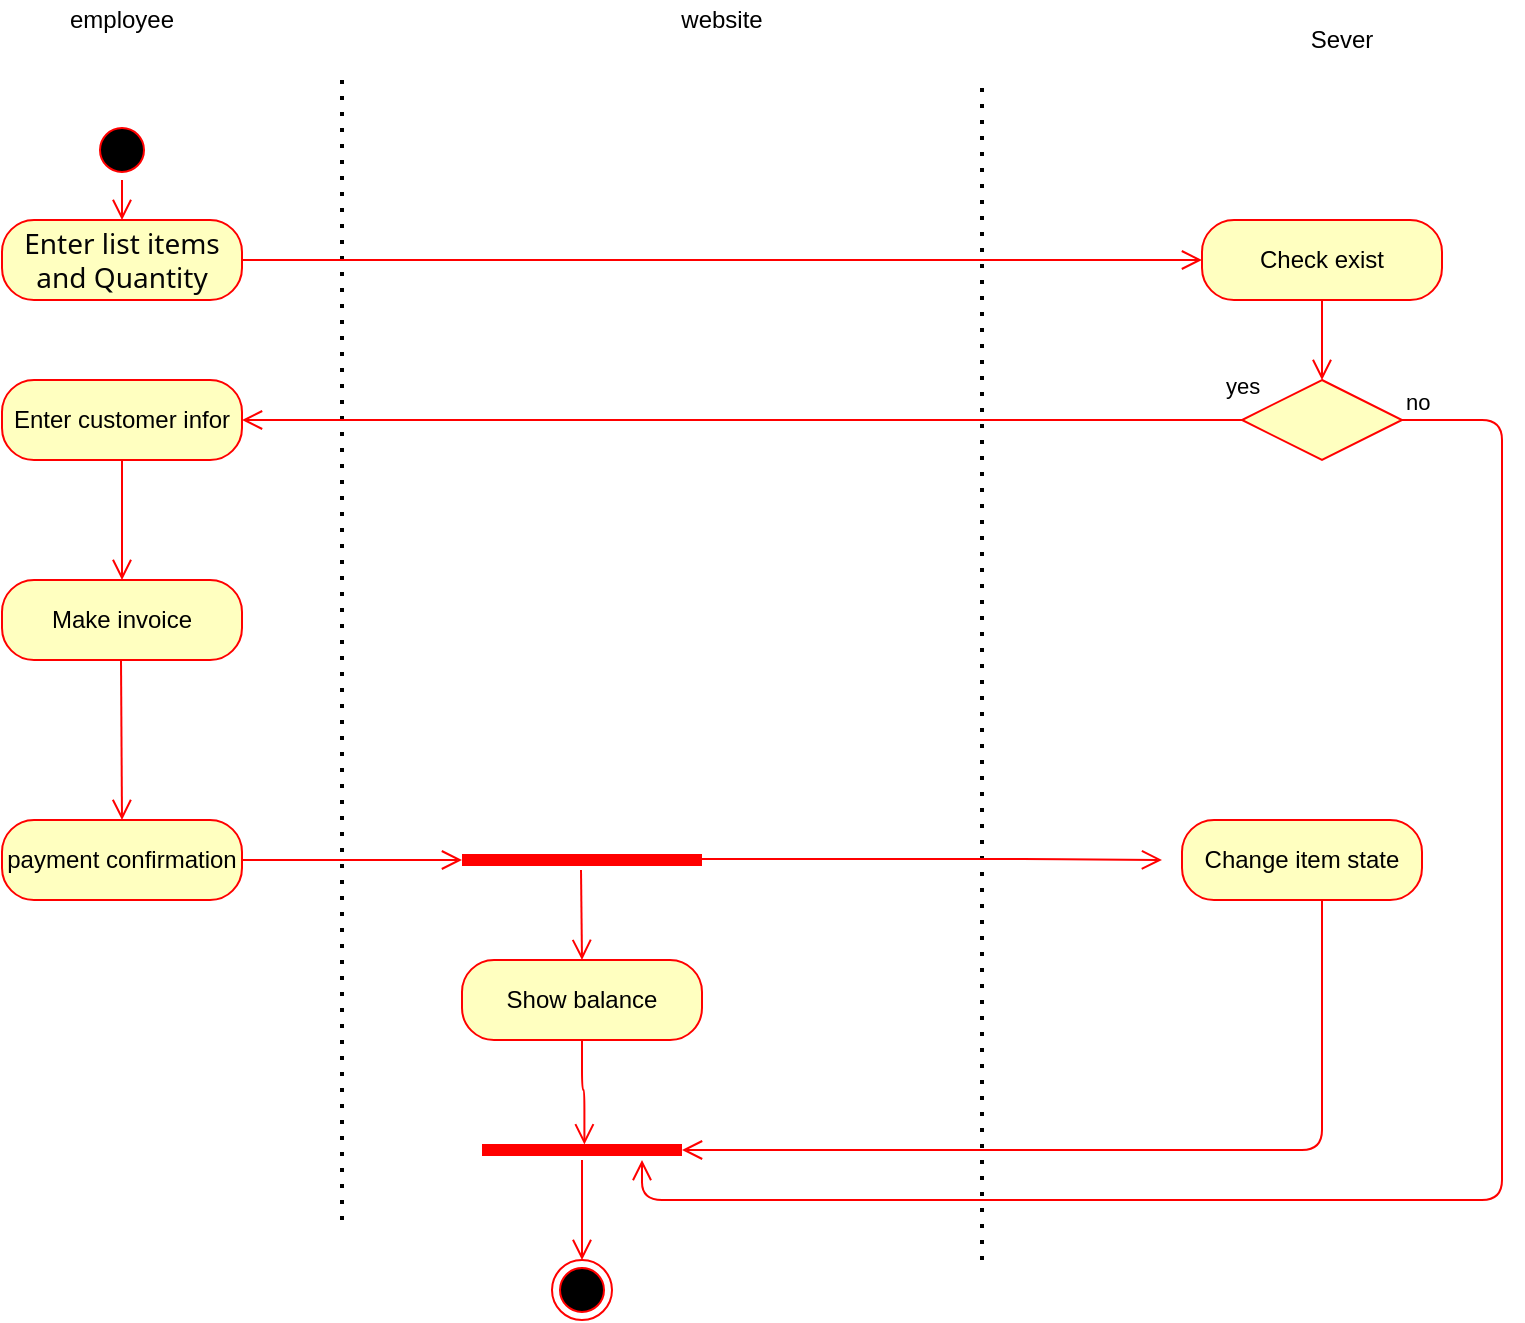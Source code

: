 <mxfile version="15.7.0" type="github"><diagram id="DfUSsbqOiPL4JeTVwAV9" name="Page-1"><mxGraphModel dx="1038" dy="556" grid="1" gridSize="10" guides="1" tooltips="1" connect="1" arrows="1" fold="1" page="1" pageScale="1" pageWidth="850" pageHeight="1100" math="0" shadow="0"><root><mxCell id="0"/><mxCell id="1" parent="0"/><mxCell id="3ZJ-vJ2aTP3olyfHCWVw-1" value="" style="endArrow=none;dashed=1;html=1;dashPattern=1 3;strokeWidth=2;" parent="1" edge="1"><mxGeometry width="50" height="50" relative="1" as="geometry"><mxPoint x="200" y="650" as="sourcePoint"/><mxPoint x="200" y="80" as="targetPoint"/></mxGeometry></mxCell><mxCell id="3ZJ-vJ2aTP3olyfHCWVw-2" value="" style="endArrow=none;dashed=1;html=1;dashPattern=1 3;strokeWidth=2;" parent="1" edge="1"><mxGeometry width="50" height="50" relative="1" as="geometry"><mxPoint x="520" y="670" as="sourcePoint"/><mxPoint x="520" y="80" as="targetPoint"/></mxGeometry></mxCell><mxCell id="3ZJ-vJ2aTP3olyfHCWVw-3" value="employee" style="text;html=1;strokeColor=none;fillColor=none;align=center;verticalAlign=middle;whiteSpace=wrap;rounded=0;" parent="1" vertex="1"><mxGeometry x="70" y="40" width="40" height="20" as="geometry"/></mxCell><mxCell id="3ZJ-vJ2aTP3olyfHCWVw-4" value="website" style="text;html=1;strokeColor=none;fillColor=none;align=center;verticalAlign=middle;whiteSpace=wrap;rounded=0;" parent="1" vertex="1"><mxGeometry x="370" y="40" width="40" height="20" as="geometry"/></mxCell><mxCell id="3ZJ-vJ2aTP3olyfHCWVw-5" value="Sever" style="text;html=1;strokeColor=none;fillColor=none;align=center;verticalAlign=middle;whiteSpace=wrap;rounded=0;" parent="1" vertex="1"><mxGeometry x="680" y="50" width="40" height="20" as="geometry"/></mxCell><mxCell id="3ZJ-vJ2aTP3olyfHCWVw-8" value="" style="ellipse;html=1;shape=startState;fillColor=#000000;strokeColor=#ff0000;" parent="1" vertex="1"><mxGeometry x="75" y="100" width="30" height="30" as="geometry"/></mxCell><mxCell id="3ZJ-vJ2aTP3olyfHCWVw-9" value="" style="edgeStyle=orthogonalEdgeStyle;html=1;verticalAlign=bottom;endArrow=open;endSize=8;strokeColor=#ff0000;entryX=0.5;entryY=0;entryDx=0;entryDy=0;" parent="1" source="3ZJ-vJ2aTP3olyfHCWVw-8" target="3ZJ-vJ2aTP3olyfHCWVw-11" edge="1"><mxGeometry relative="1" as="geometry"><mxPoint x="90" y="190" as="targetPoint"/></mxGeometry></mxCell><mxCell id="3ZJ-vJ2aTP3olyfHCWVw-11" value="&lt;div&gt;&lt;font color=&quot;#050505&quot; face=&quot;Segoe UI Historic, Segoe UI, Helvetica, Arial, sans-serif&quot; style=&quot;font-size: 14px&quot;&gt;Enter list items and Quantity&lt;/font&gt;&lt;br&gt;&lt;/div&gt;" style="rounded=1;whiteSpace=wrap;html=1;arcSize=40;fontColor=#000000;fillColor=#ffffc0;strokeColor=#ff0000;shadow=0;glass=0;sketch=0;" parent="1" vertex="1"><mxGeometry x="30" y="150" width="120" height="40" as="geometry"/></mxCell><mxCell id="3ZJ-vJ2aTP3olyfHCWVw-13" value="Check exist" style="rounded=1;whiteSpace=wrap;html=1;arcSize=40;fontColor=#000000;fillColor=#ffffc0;strokeColor=#ff0000;shadow=0;glass=0;sketch=0;" parent="1" vertex="1"><mxGeometry x="630" y="150" width="120" height="40" as="geometry"/></mxCell><mxCell id="3ZJ-vJ2aTP3olyfHCWVw-14" value="" style="edgeStyle=orthogonalEdgeStyle;html=1;verticalAlign=bottom;endArrow=open;endSize=8;strokeColor=#ff0000;entryX=0.5;entryY=0;entryDx=0;entryDy=0;" parent="1" source="3ZJ-vJ2aTP3olyfHCWVw-13" target="3ZJ-vJ2aTP3olyfHCWVw-15" edge="1"><mxGeometry relative="1" as="geometry"><mxPoint x="690" y="280" as="targetPoint"/></mxGeometry></mxCell><mxCell id="3ZJ-vJ2aTP3olyfHCWVw-15" value="" style="rhombus;whiteSpace=wrap;html=1;fillColor=#ffffc0;strokeColor=#ff0000;rounded=0;shadow=0;glass=0;sketch=0;" parent="1" vertex="1"><mxGeometry x="650" y="230" width="80" height="40" as="geometry"/></mxCell><mxCell id="3ZJ-vJ2aTP3olyfHCWVw-16" value="no" style="edgeStyle=orthogonalEdgeStyle;html=1;align=left;verticalAlign=bottom;endArrow=open;endSize=8;strokeColor=#ff0000;" parent="1" source="3ZJ-vJ2aTP3olyfHCWVw-15" edge="1"><mxGeometry x="-1" relative="1" as="geometry"><mxPoint x="350" y="620" as="targetPoint"/><Array as="points"><mxPoint x="780" y="250"/><mxPoint x="780" y="640"/></Array></mxGeometry></mxCell><mxCell id="3ZJ-vJ2aTP3olyfHCWVw-17" value="yes" style="edgeStyle=orthogonalEdgeStyle;html=1;align=left;verticalAlign=top;endArrow=open;endSize=8;strokeColor=#ff0000;" parent="1" source="3ZJ-vJ2aTP3olyfHCWVw-15" edge="1"><mxGeometry x="-0.96" y="-30" relative="1" as="geometry"><mxPoint x="150" y="250" as="targetPoint"/><mxPoint as="offset"/></mxGeometry></mxCell><mxCell id="3ZJ-vJ2aTP3olyfHCWVw-19" value="" style="edgeStyle=orthogonalEdgeStyle;html=1;verticalAlign=bottom;endArrow=open;endSize=8;strokeColor=#ff0000;entryX=0;entryY=0.5;entryDx=0;entryDy=0;exitX=1;exitY=0.5;exitDx=0;exitDy=0;" parent="1" source="3ZJ-vJ2aTP3olyfHCWVw-11" target="3ZJ-vJ2aTP3olyfHCWVw-13" edge="1"><mxGeometry relative="1" as="geometry"><mxPoint x="620" y="210" as="targetPoint"/><mxPoint x="150" y="240" as="sourcePoint"/></mxGeometry></mxCell><mxCell id="3ZJ-vJ2aTP3olyfHCWVw-21" value="Enter customer infor" style="rounded=1;whiteSpace=wrap;html=1;arcSize=40;fontColor=#000000;fillColor=#ffffc0;strokeColor=#ff0000;shadow=0;glass=0;sketch=0;" parent="1" vertex="1"><mxGeometry x="30" y="230" width="120" height="40" as="geometry"/></mxCell><mxCell id="3ZJ-vJ2aTP3olyfHCWVw-22" value="" style="edgeStyle=orthogonalEdgeStyle;html=1;verticalAlign=bottom;endArrow=open;endSize=8;strokeColor=#ff0000;" parent="1" source="3ZJ-vJ2aTP3olyfHCWVw-21" target="3ZJ-vJ2aTP3olyfHCWVw-23" edge="1"><mxGeometry relative="1" as="geometry"><mxPoint x="90" y="330" as="targetPoint"/><Array as="points"><mxPoint x="90" y="320"/><mxPoint x="90" y="320"/></Array></mxGeometry></mxCell><mxCell id="3ZJ-vJ2aTP3olyfHCWVw-23" value="Make invoice" style="rounded=1;whiteSpace=wrap;html=1;arcSize=40;fontColor=#000000;fillColor=#ffffc0;strokeColor=#ff0000;shadow=0;glass=0;sketch=0;" parent="1" vertex="1"><mxGeometry x="30" y="330" width="120" height="40" as="geometry"/></mxCell><mxCell id="3ZJ-vJ2aTP3olyfHCWVw-24" value="payment confirmation" style="rounded=1;whiteSpace=wrap;html=1;arcSize=40;fontColor=#000000;fillColor=#ffffc0;strokeColor=#ff0000;shadow=0;glass=0;sketch=0;" parent="1" vertex="1"><mxGeometry x="30" y="450" width="120" height="40" as="geometry"/></mxCell><mxCell id="3ZJ-vJ2aTP3olyfHCWVw-28" value="" style="edgeStyle=orthogonalEdgeStyle;html=1;verticalAlign=bottom;endArrow=open;endSize=8;strokeColor=#ff0000;entryX=0.5;entryY=0;entryDx=0;entryDy=0;" parent="1" target="3ZJ-vJ2aTP3olyfHCWVw-24" edge="1"><mxGeometry relative="1" as="geometry"><mxPoint x="89.5" y="430" as="targetPoint"/><mxPoint x="89.5" y="370" as="sourcePoint"/><Array as="points"/></mxGeometry></mxCell><mxCell id="3ZJ-vJ2aTP3olyfHCWVw-29" value="" style="shape=line;html=1;strokeWidth=6;strokeColor=#ff0000;rounded=0;shadow=0;glass=0;sketch=0;" parent="1" vertex="1"><mxGeometry x="260" y="465" width="120" height="10" as="geometry"/></mxCell><mxCell id="3ZJ-vJ2aTP3olyfHCWVw-30" value="" style="edgeStyle=orthogonalEdgeStyle;html=1;verticalAlign=bottom;endArrow=open;endSize=8;strokeColor=#ff0000;entryX=0.5;entryY=0;entryDx=0;entryDy=0;" parent="1" target="3ZJ-vJ2aTP3olyfHCWVw-41" edge="1"><mxGeometry relative="1" as="geometry"><mxPoint x="319.5" y="575" as="targetPoint"/><mxPoint x="319.5" y="475" as="sourcePoint"/><Array as="points"/></mxGeometry></mxCell><mxCell id="3ZJ-vJ2aTP3olyfHCWVw-32" value="" style="edgeStyle=orthogonalEdgeStyle;html=1;verticalAlign=bottom;endArrow=open;endSize=8;strokeColor=#ff0000;exitX=1;exitY=0.5;exitDx=0;exitDy=0;" parent="1" source="3ZJ-vJ2aTP3olyfHCWVw-24" edge="1"><mxGeometry relative="1" as="geometry"><mxPoint x="260" y="470" as="targetPoint"/><mxPoint x="90" y="490" as="sourcePoint"/><Array as="points"/></mxGeometry></mxCell><mxCell id="3ZJ-vJ2aTP3olyfHCWVw-36" value="Change item state" style="rounded=1;whiteSpace=wrap;html=1;arcSize=40;fontColor=#000000;fillColor=#ffffc0;strokeColor=#ff0000;shadow=0;glass=0;sketch=0;" parent="1" vertex="1"><mxGeometry x="620" y="450" width="120" height="40" as="geometry"/></mxCell><mxCell id="3ZJ-vJ2aTP3olyfHCWVw-40" value="" style="edgeStyle=orthogonalEdgeStyle;html=1;verticalAlign=bottom;endArrow=open;endSize=8;strokeColor=#ff0000;exitX=1;exitY=0.5;exitDx=0;exitDy=0;" parent="1" edge="1"><mxGeometry relative="1" as="geometry"><mxPoint x="610" y="470" as="targetPoint"/><mxPoint x="380" y="469.5" as="sourcePoint"/><Array as="points"><mxPoint x="550" y="470"/><mxPoint x="550" y="470"/></Array></mxGeometry></mxCell><mxCell id="3ZJ-vJ2aTP3olyfHCWVw-41" value="Show balance" style="rounded=1;whiteSpace=wrap;html=1;arcSize=40;fontColor=#000000;fillColor=#ffffc0;strokeColor=#ff0000;shadow=0;glass=0;sketch=0;" parent="1" vertex="1"><mxGeometry x="260" y="520" width="120" height="40" as="geometry"/></mxCell><mxCell id="3ZJ-vJ2aTP3olyfHCWVw-42" value="" style="edgeStyle=orthogonalEdgeStyle;html=1;verticalAlign=bottom;endArrow=open;endSize=8;strokeColor=#ff0000;entryX=0.512;entryY=0.22;entryDx=0;entryDy=0;entryPerimeter=0;" parent="1" source="3ZJ-vJ2aTP3olyfHCWVw-41" target="3ZJ-vJ2aTP3olyfHCWVw-43" edge="1"><mxGeometry relative="1" as="geometry"><mxPoint x="320" y="680" as="targetPoint"/></mxGeometry></mxCell><mxCell id="3ZJ-vJ2aTP3olyfHCWVw-43" value="" style="shape=line;html=1;strokeWidth=6;strokeColor=#ff0000;rounded=0;shadow=0;glass=0;sketch=0;" parent="1" vertex="1"><mxGeometry x="270" y="610" width="100" height="10" as="geometry"/></mxCell><mxCell id="3ZJ-vJ2aTP3olyfHCWVw-44" value="" style="edgeStyle=orthogonalEdgeStyle;html=1;verticalAlign=bottom;endArrow=open;endSize=8;strokeColor=#ff0000;entryX=0.5;entryY=0;entryDx=0;entryDy=0;" parent="1" source="3ZJ-vJ2aTP3olyfHCWVw-43" target="3ZJ-vJ2aTP3olyfHCWVw-46" edge="1"><mxGeometry relative="1" as="geometry"><mxPoint x="270" y="690" as="targetPoint"/><Array as="points"/></mxGeometry></mxCell><mxCell id="3ZJ-vJ2aTP3olyfHCWVw-45" value="" style="edgeStyle=orthogonalEdgeStyle;html=1;verticalAlign=bottom;endArrow=open;endSize=8;strokeColor=#ff0000;entryX=1;entryY=0.5;entryDx=0;entryDy=0;entryPerimeter=0;" parent="1" target="3ZJ-vJ2aTP3olyfHCWVw-43" edge="1"><mxGeometry relative="1" as="geometry"><mxPoint x="640" y="560" as="targetPoint"/><mxPoint x="690" y="490" as="sourcePoint"/><Array as="points"><mxPoint x="690" y="615"/></Array></mxGeometry></mxCell><mxCell id="3ZJ-vJ2aTP3olyfHCWVw-46" value="" style="ellipse;html=1;shape=endState;fillColor=#000000;strokeColor=#ff0000;rounded=0;shadow=0;glass=0;sketch=0;" parent="1" vertex="1"><mxGeometry x="305" y="670" width="30" height="30" as="geometry"/></mxCell></root></mxGraphModel></diagram></mxfile>